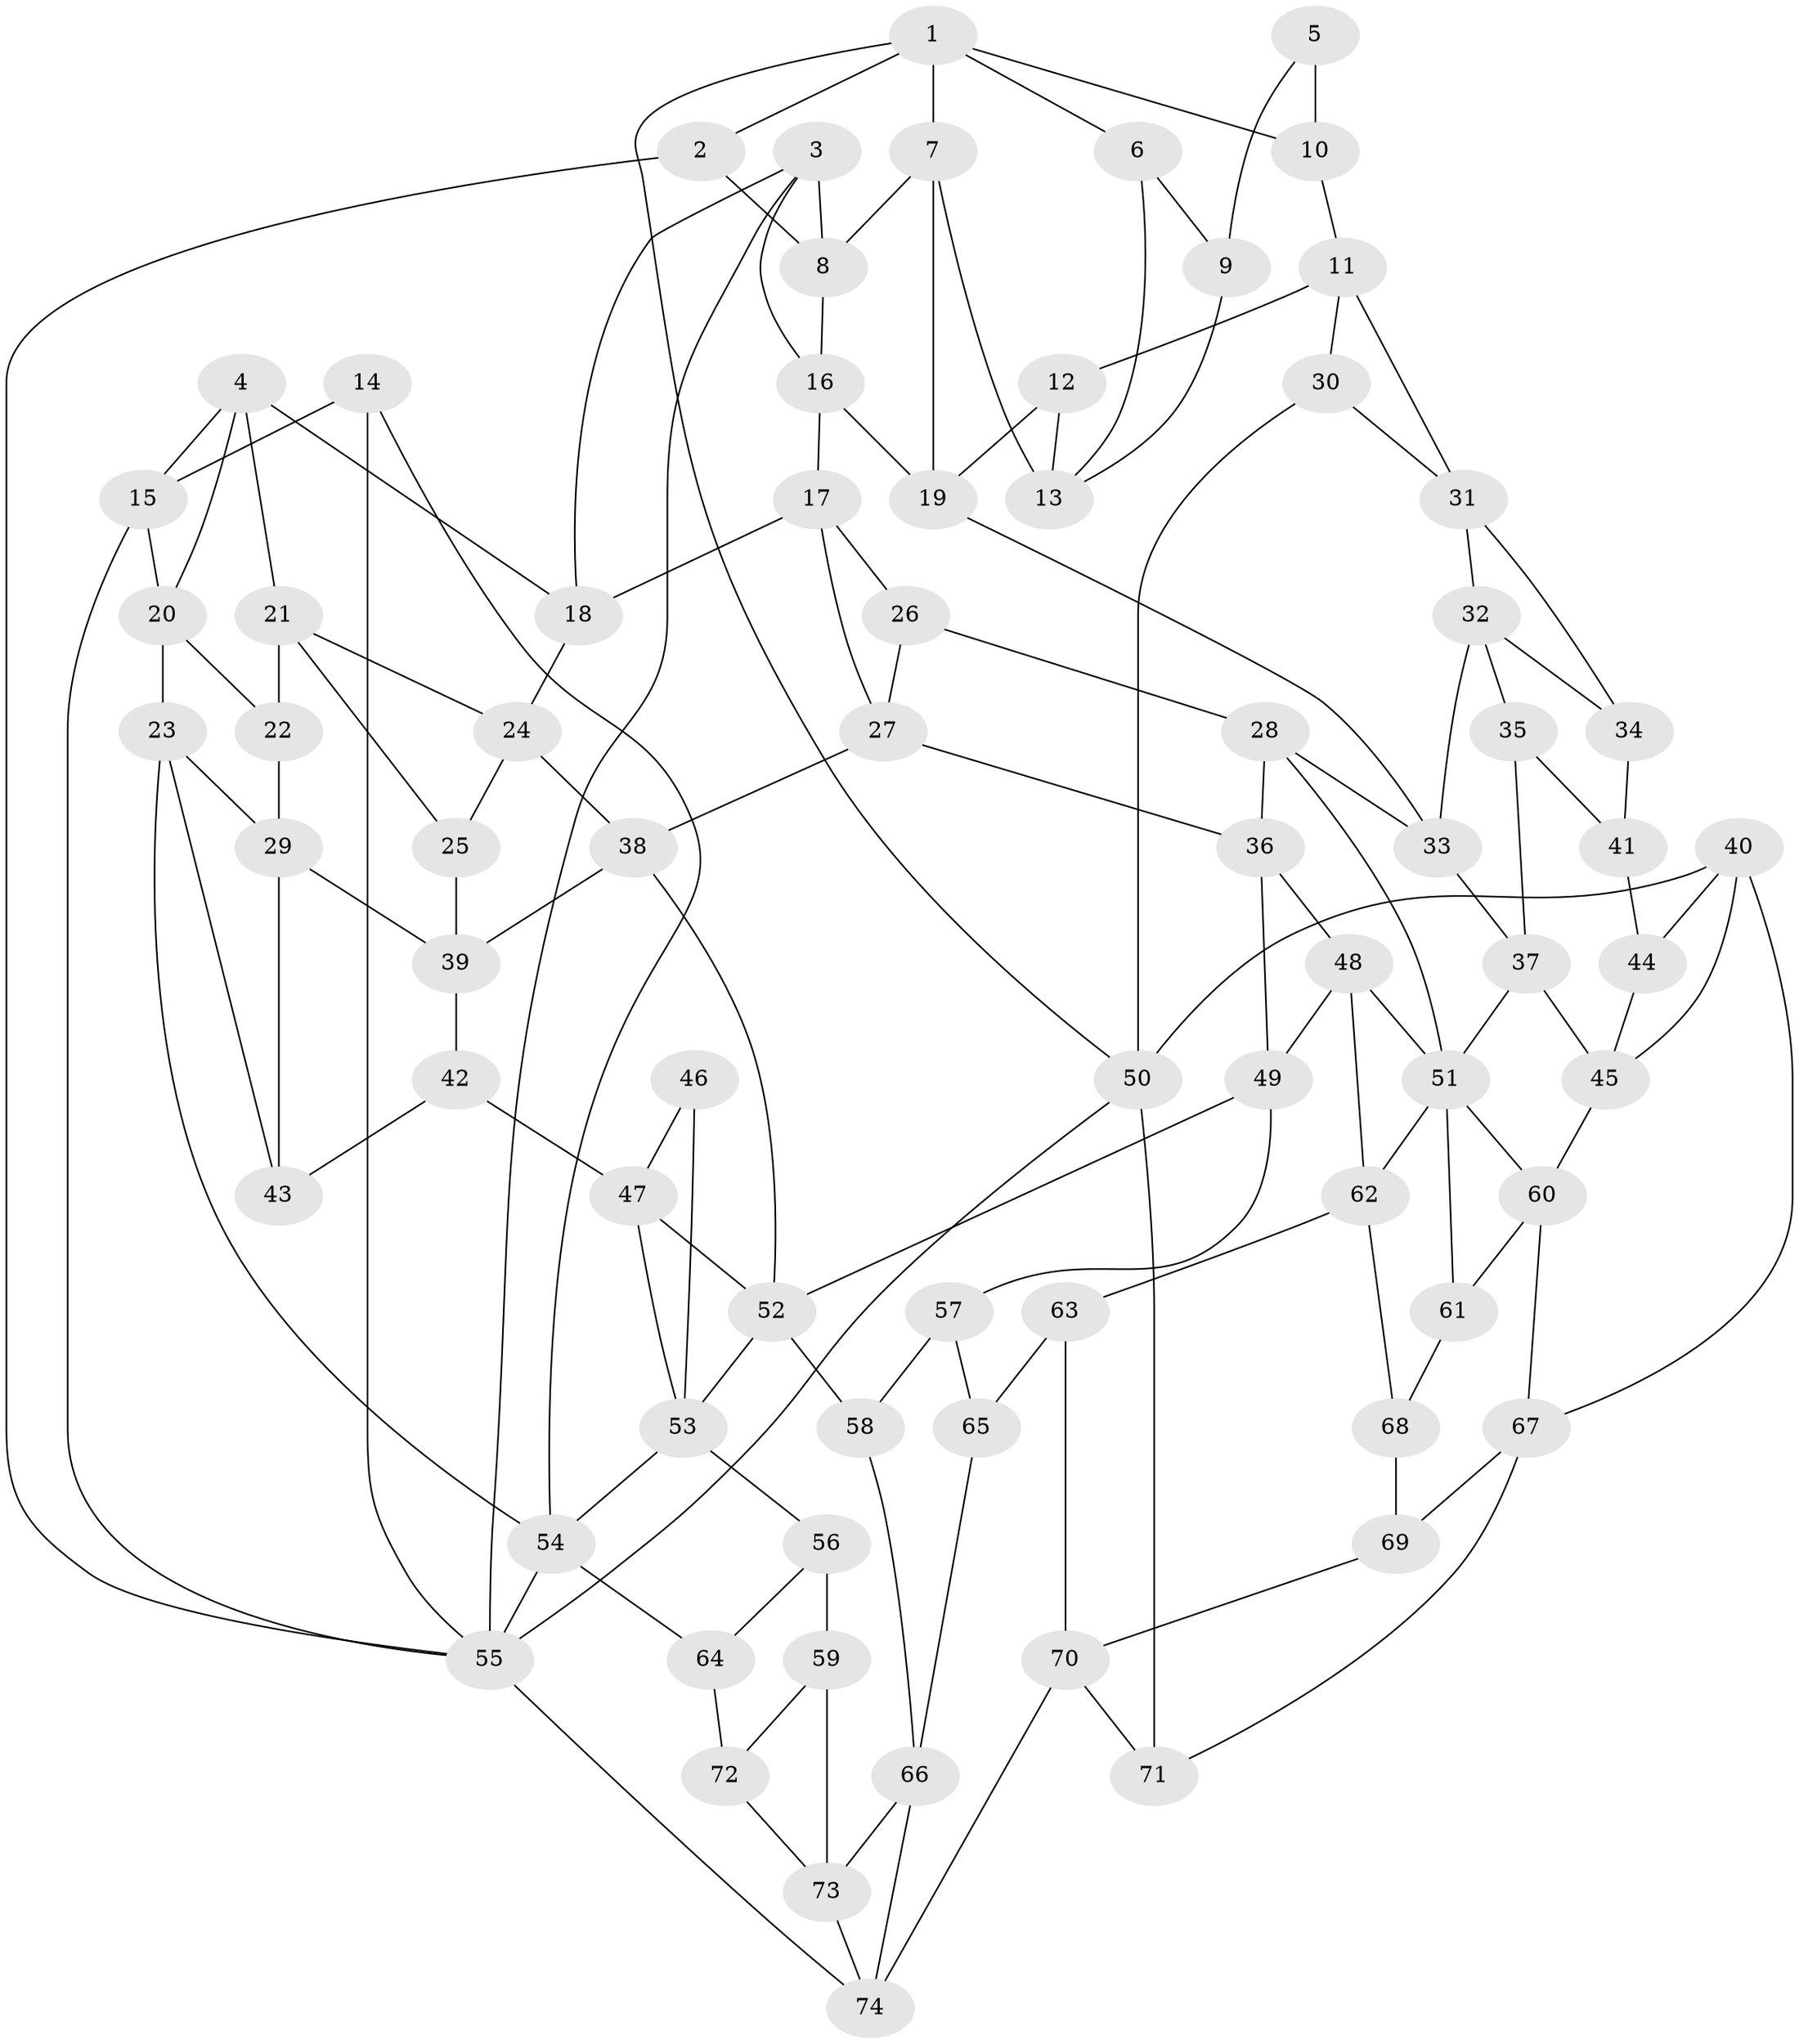 // original degree distribution, {3: 0.02027027027027027, 5: 0.49324324324324326, 6: 0.24324324324324326, 4: 0.24324324324324326}
// Generated by graph-tools (version 1.1) at 2025/27/03/09/25 03:27:09]
// undirected, 74 vertices, 137 edges
graph export_dot {
graph [start="1"]
  node [color=gray90,style=filled];
  1;
  2;
  3;
  4;
  5;
  6;
  7;
  8;
  9;
  10;
  11;
  12;
  13;
  14;
  15;
  16;
  17;
  18;
  19;
  20;
  21;
  22;
  23;
  24;
  25;
  26;
  27;
  28;
  29;
  30;
  31;
  32;
  33;
  34;
  35;
  36;
  37;
  38;
  39;
  40;
  41;
  42;
  43;
  44;
  45;
  46;
  47;
  48;
  49;
  50;
  51;
  52;
  53;
  54;
  55;
  56;
  57;
  58;
  59;
  60;
  61;
  62;
  63;
  64;
  65;
  66;
  67;
  68;
  69;
  70;
  71;
  72;
  73;
  74;
  1 -- 2 [weight=1.0];
  1 -- 6 [weight=1.0];
  1 -- 7 [weight=1.0];
  1 -- 10 [weight=1.0];
  1 -- 50 [weight=1.0];
  2 -- 8 [weight=1.0];
  2 -- 55 [weight=1.0];
  3 -- 8 [weight=1.0];
  3 -- 16 [weight=1.0];
  3 -- 18 [weight=1.0];
  3 -- 55 [weight=1.0];
  4 -- 15 [weight=1.0];
  4 -- 18 [weight=1.0];
  4 -- 20 [weight=1.0];
  4 -- 21 [weight=1.0];
  5 -- 9 [weight=1.0];
  5 -- 10 [weight=2.0];
  6 -- 9 [weight=2.0];
  6 -- 13 [weight=1.0];
  7 -- 8 [weight=1.0];
  7 -- 13 [weight=1.0];
  7 -- 19 [weight=1.0];
  8 -- 16 [weight=1.0];
  9 -- 13 [weight=1.0];
  10 -- 11 [weight=1.0];
  11 -- 12 [weight=1.0];
  11 -- 30 [weight=1.0];
  11 -- 31 [weight=1.0];
  12 -- 13 [weight=1.0];
  12 -- 19 [weight=1.0];
  14 -- 15 [weight=1.0];
  14 -- 54 [weight=1.0];
  14 -- 55 [weight=1.0];
  15 -- 20 [weight=1.0];
  15 -- 55 [weight=1.0];
  16 -- 17 [weight=1.0];
  16 -- 19 [weight=1.0];
  17 -- 18 [weight=1.0];
  17 -- 26 [weight=1.0];
  17 -- 27 [weight=1.0];
  18 -- 24 [weight=1.0];
  19 -- 33 [weight=1.0];
  20 -- 22 [weight=1.0];
  20 -- 23 [weight=1.0];
  21 -- 22 [weight=1.0];
  21 -- 24 [weight=1.0];
  21 -- 25 [weight=1.0];
  22 -- 29 [weight=1.0];
  23 -- 29 [weight=1.0];
  23 -- 43 [weight=1.0];
  23 -- 54 [weight=1.0];
  24 -- 25 [weight=1.0];
  24 -- 38 [weight=1.0];
  25 -- 39 [weight=1.0];
  26 -- 27 [weight=1.0];
  26 -- 28 [weight=1.0];
  27 -- 36 [weight=1.0];
  27 -- 38 [weight=1.0];
  28 -- 33 [weight=1.0];
  28 -- 36 [weight=1.0];
  28 -- 51 [weight=1.0];
  29 -- 39 [weight=1.0];
  29 -- 43 [weight=1.0];
  30 -- 31 [weight=1.0];
  30 -- 50 [weight=2.0];
  31 -- 32 [weight=1.0];
  31 -- 34 [weight=1.0];
  32 -- 33 [weight=1.0];
  32 -- 34 [weight=1.0];
  32 -- 35 [weight=1.0];
  33 -- 37 [weight=1.0];
  34 -- 41 [weight=1.0];
  35 -- 37 [weight=1.0];
  35 -- 41 [weight=1.0];
  36 -- 48 [weight=1.0];
  36 -- 49 [weight=1.0];
  37 -- 45 [weight=1.0];
  37 -- 51 [weight=1.0];
  38 -- 39 [weight=1.0];
  38 -- 52 [weight=1.0];
  39 -- 42 [weight=1.0];
  40 -- 44 [weight=1.0];
  40 -- 45 [weight=1.0];
  40 -- 50 [weight=1.0];
  40 -- 67 [weight=1.0];
  41 -- 44 [weight=2.0];
  42 -- 43 [weight=1.0];
  42 -- 47 [weight=1.0];
  44 -- 45 [weight=1.0];
  45 -- 60 [weight=1.0];
  46 -- 47 [weight=1.0];
  46 -- 53 [weight=1.0];
  47 -- 52 [weight=1.0];
  47 -- 53 [weight=1.0];
  48 -- 49 [weight=1.0];
  48 -- 51 [weight=1.0];
  48 -- 62 [weight=1.0];
  49 -- 52 [weight=1.0];
  49 -- 57 [weight=1.0];
  50 -- 55 [weight=2.0];
  50 -- 71 [weight=2.0];
  51 -- 60 [weight=1.0];
  51 -- 61 [weight=1.0];
  51 -- 62 [weight=1.0];
  52 -- 53 [weight=1.0];
  52 -- 58 [weight=2.0];
  53 -- 54 [weight=1.0];
  53 -- 56 [weight=2.0];
  54 -- 55 [weight=1.0];
  54 -- 64 [weight=1.0];
  55 -- 74 [weight=1.0];
  56 -- 59 [weight=1.0];
  56 -- 64 [weight=1.0];
  57 -- 58 [weight=1.0];
  57 -- 65 [weight=2.0];
  58 -- 66 [weight=1.0];
  59 -- 72 [weight=1.0];
  59 -- 73 [weight=1.0];
  60 -- 61 [weight=1.0];
  60 -- 67 [weight=1.0];
  61 -- 68 [weight=1.0];
  62 -- 63 [weight=1.0];
  62 -- 68 [weight=1.0];
  63 -- 65 [weight=1.0];
  63 -- 70 [weight=1.0];
  64 -- 72 [weight=2.0];
  65 -- 66 [weight=1.0];
  66 -- 73 [weight=1.0];
  66 -- 74 [weight=1.0];
  67 -- 69 [weight=1.0];
  67 -- 71 [weight=1.0];
  68 -- 69 [weight=2.0];
  69 -- 70 [weight=1.0];
  70 -- 71 [weight=1.0];
  70 -- 74 [weight=1.0];
  72 -- 73 [weight=1.0];
  73 -- 74 [weight=1.0];
}
